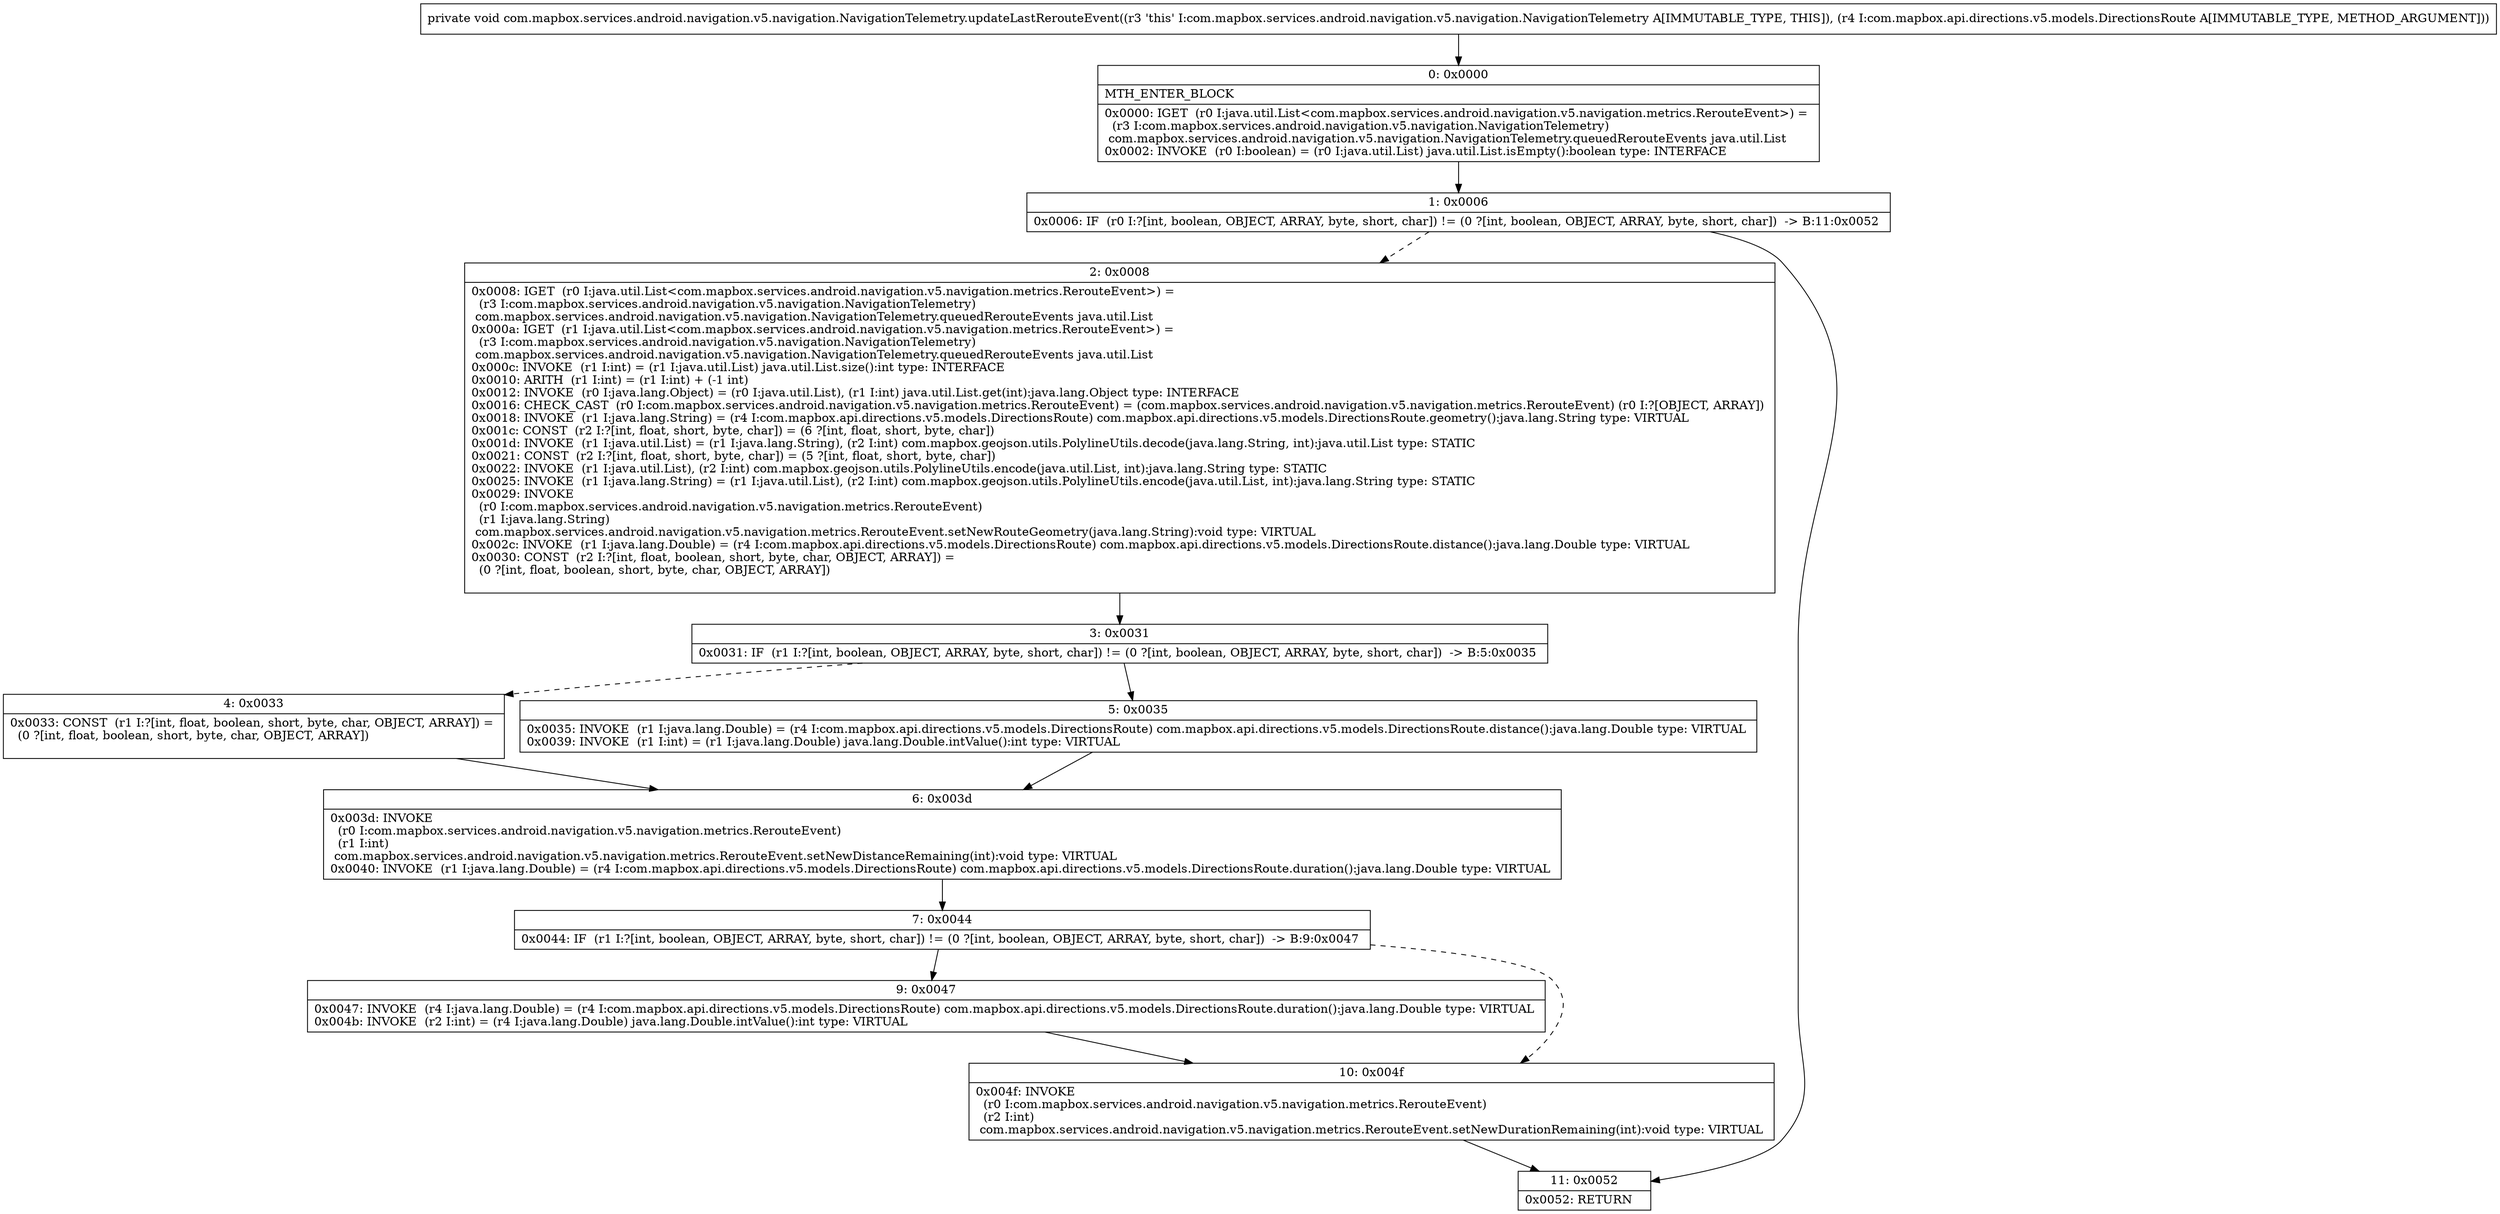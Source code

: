 digraph "CFG forcom.mapbox.services.android.navigation.v5.navigation.NavigationTelemetry.updateLastRerouteEvent(Lcom\/mapbox\/api\/directions\/v5\/models\/DirectionsRoute;)V" {
Node_0 [shape=record,label="{0\:\ 0x0000|MTH_ENTER_BLOCK\l|0x0000: IGET  (r0 I:java.util.List\<com.mapbox.services.android.navigation.v5.navigation.metrics.RerouteEvent\>) = \l  (r3 I:com.mapbox.services.android.navigation.v5.navigation.NavigationTelemetry)\l com.mapbox.services.android.navigation.v5.navigation.NavigationTelemetry.queuedRerouteEvents java.util.List \l0x0002: INVOKE  (r0 I:boolean) = (r0 I:java.util.List) java.util.List.isEmpty():boolean type: INTERFACE \l}"];
Node_1 [shape=record,label="{1\:\ 0x0006|0x0006: IF  (r0 I:?[int, boolean, OBJECT, ARRAY, byte, short, char]) != (0 ?[int, boolean, OBJECT, ARRAY, byte, short, char])  \-\> B:11:0x0052 \l}"];
Node_2 [shape=record,label="{2\:\ 0x0008|0x0008: IGET  (r0 I:java.util.List\<com.mapbox.services.android.navigation.v5.navigation.metrics.RerouteEvent\>) = \l  (r3 I:com.mapbox.services.android.navigation.v5.navigation.NavigationTelemetry)\l com.mapbox.services.android.navigation.v5.navigation.NavigationTelemetry.queuedRerouteEvents java.util.List \l0x000a: IGET  (r1 I:java.util.List\<com.mapbox.services.android.navigation.v5.navigation.metrics.RerouteEvent\>) = \l  (r3 I:com.mapbox.services.android.navigation.v5.navigation.NavigationTelemetry)\l com.mapbox.services.android.navigation.v5.navigation.NavigationTelemetry.queuedRerouteEvents java.util.List \l0x000c: INVOKE  (r1 I:int) = (r1 I:java.util.List) java.util.List.size():int type: INTERFACE \l0x0010: ARITH  (r1 I:int) = (r1 I:int) + (\-1 int) \l0x0012: INVOKE  (r0 I:java.lang.Object) = (r0 I:java.util.List), (r1 I:int) java.util.List.get(int):java.lang.Object type: INTERFACE \l0x0016: CHECK_CAST  (r0 I:com.mapbox.services.android.navigation.v5.navigation.metrics.RerouteEvent) = (com.mapbox.services.android.navigation.v5.navigation.metrics.RerouteEvent) (r0 I:?[OBJECT, ARRAY]) \l0x0018: INVOKE  (r1 I:java.lang.String) = (r4 I:com.mapbox.api.directions.v5.models.DirectionsRoute) com.mapbox.api.directions.v5.models.DirectionsRoute.geometry():java.lang.String type: VIRTUAL \l0x001c: CONST  (r2 I:?[int, float, short, byte, char]) = (6 ?[int, float, short, byte, char]) \l0x001d: INVOKE  (r1 I:java.util.List) = (r1 I:java.lang.String), (r2 I:int) com.mapbox.geojson.utils.PolylineUtils.decode(java.lang.String, int):java.util.List type: STATIC \l0x0021: CONST  (r2 I:?[int, float, short, byte, char]) = (5 ?[int, float, short, byte, char]) \l0x0022: INVOKE  (r1 I:java.util.List), (r2 I:int) com.mapbox.geojson.utils.PolylineUtils.encode(java.util.List, int):java.lang.String type: STATIC \l0x0025: INVOKE  (r1 I:java.lang.String) = (r1 I:java.util.List), (r2 I:int) com.mapbox.geojson.utils.PolylineUtils.encode(java.util.List, int):java.lang.String type: STATIC \l0x0029: INVOKE  \l  (r0 I:com.mapbox.services.android.navigation.v5.navigation.metrics.RerouteEvent)\l  (r1 I:java.lang.String)\l com.mapbox.services.android.navigation.v5.navigation.metrics.RerouteEvent.setNewRouteGeometry(java.lang.String):void type: VIRTUAL \l0x002c: INVOKE  (r1 I:java.lang.Double) = (r4 I:com.mapbox.api.directions.v5.models.DirectionsRoute) com.mapbox.api.directions.v5.models.DirectionsRoute.distance():java.lang.Double type: VIRTUAL \l0x0030: CONST  (r2 I:?[int, float, boolean, short, byte, char, OBJECT, ARRAY]) = \l  (0 ?[int, float, boolean, short, byte, char, OBJECT, ARRAY])\l \l}"];
Node_3 [shape=record,label="{3\:\ 0x0031|0x0031: IF  (r1 I:?[int, boolean, OBJECT, ARRAY, byte, short, char]) != (0 ?[int, boolean, OBJECT, ARRAY, byte, short, char])  \-\> B:5:0x0035 \l}"];
Node_4 [shape=record,label="{4\:\ 0x0033|0x0033: CONST  (r1 I:?[int, float, boolean, short, byte, char, OBJECT, ARRAY]) = \l  (0 ?[int, float, boolean, short, byte, char, OBJECT, ARRAY])\l \l}"];
Node_5 [shape=record,label="{5\:\ 0x0035|0x0035: INVOKE  (r1 I:java.lang.Double) = (r4 I:com.mapbox.api.directions.v5.models.DirectionsRoute) com.mapbox.api.directions.v5.models.DirectionsRoute.distance():java.lang.Double type: VIRTUAL \l0x0039: INVOKE  (r1 I:int) = (r1 I:java.lang.Double) java.lang.Double.intValue():int type: VIRTUAL \l}"];
Node_6 [shape=record,label="{6\:\ 0x003d|0x003d: INVOKE  \l  (r0 I:com.mapbox.services.android.navigation.v5.navigation.metrics.RerouteEvent)\l  (r1 I:int)\l com.mapbox.services.android.navigation.v5.navigation.metrics.RerouteEvent.setNewDistanceRemaining(int):void type: VIRTUAL \l0x0040: INVOKE  (r1 I:java.lang.Double) = (r4 I:com.mapbox.api.directions.v5.models.DirectionsRoute) com.mapbox.api.directions.v5.models.DirectionsRoute.duration():java.lang.Double type: VIRTUAL \l}"];
Node_7 [shape=record,label="{7\:\ 0x0044|0x0044: IF  (r1 I:?[int, boolean, OBJECT, ARRAY, byte, short, char]) != (0 ?[int, boolean, OBJECT, ARRAY, byte, short, char])  \-\> B:9:0x0047 \l}"];
Node_9 [shape=record,label="{9\:\ 0x0047|0x0047: INVOKE  (r4 I:java.lang.Double) = (r4 I:com.mapbox.api.directions.v5.models.DirectionsRoute) com.mapbox.api.directions.v5.models.DirectionsRoute.duration():java.lang.Double type: VIRTUAL \l0x004b: INVOKE  (r2 I:int) = (r4 I:java.lang.Double) java.lang.Double.intValue():int type: VIRTUAL \l}"];
Node_10 [shape=record,label="{10\:\ 0x004f|0x004f: INVOKE  \l  (r0 I:com.mapbox.services.android.navigation.v5.navigation.metrics.RerouteEvent)\l  (r2 I:int)\l com.mapbox.services.android.navigation.v5.navigation.metrics.RerouteEvent.setNewDurationRemaining(int):void type: VIRTUAL \l}"];
Node_11 [shape=record,label="{11\:\ 0x0052|0x0052: RETURN   \l}"];
MethodNode[shape=record,label="{private void com.mapbox.services.android.navigation.v5.navigation.NavigationTelemetry.updateLastRerouteEvent((r3 'this' I:com.mapbox.services.android.navigation.v5.navigation.NavigationTelemetry A[IMMUTABLE_TYPE, THIS]), (r4 I:com.mapbox.api.directions.v5.models.DirectionsRoute A[IMMUTABLE_TYPE, METHOD_ARGUMENT])) }"];
MethodNode -> Node_0;
Node_0 -> Node_1;
Node_1 -> Node_2[style=dashed];
Node_1 -> Node_11;
Node_2 -> Node_3;
Node_3 -> Node_4[style=dashed];
Node_3 -> Node_5;
Node_4 -> Node_6;
Node_5 -> Node_6;
Node_6 -> Node_7;
Node_7 -> Node_9;
Node_7 -> Node_10[style=dashed];
Node_9 -> Node_10;
Node_10 -> Node_11;
}

